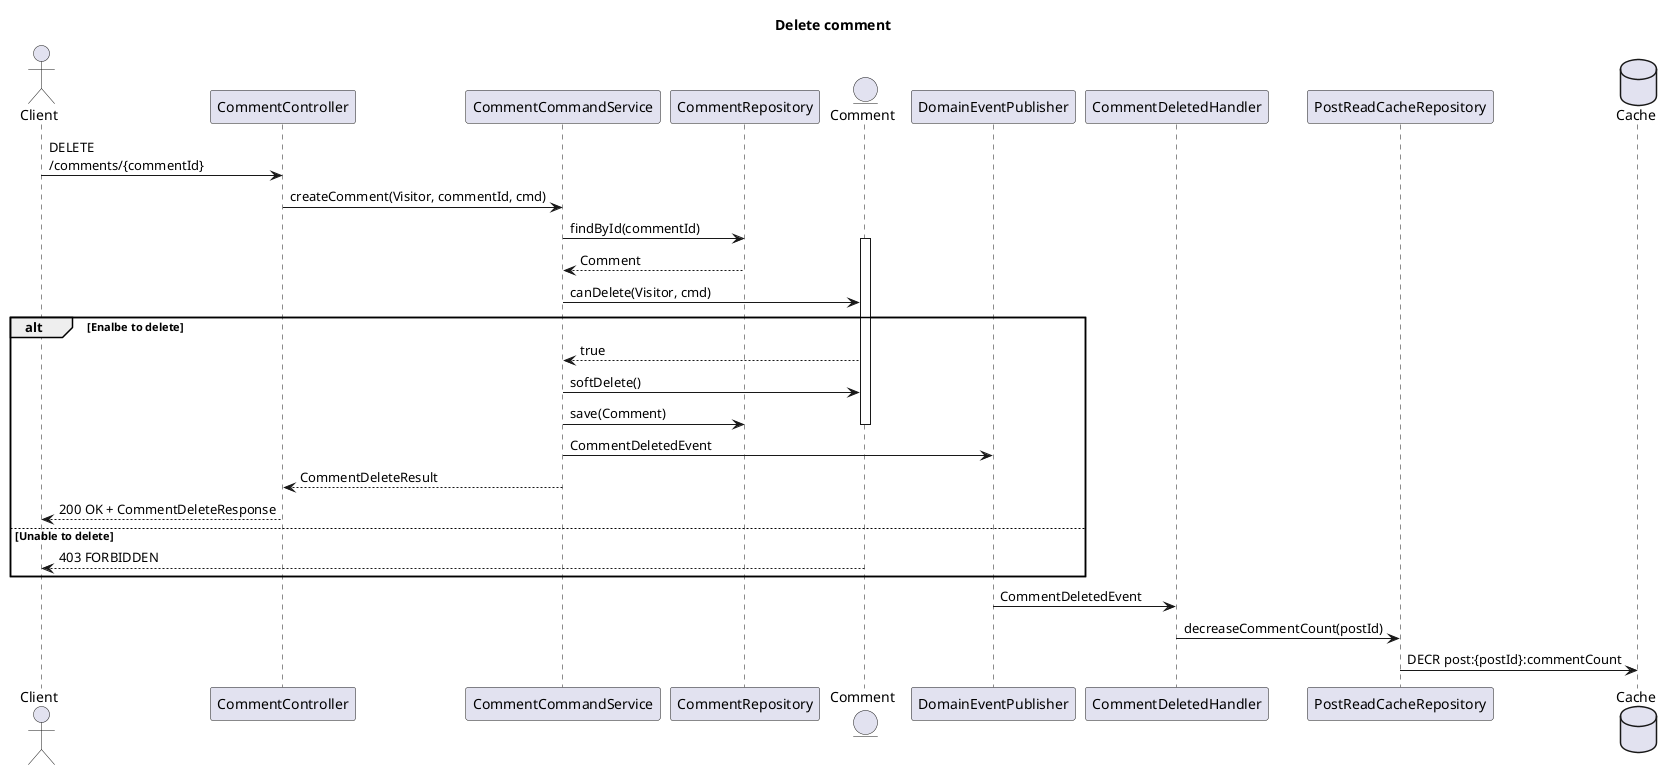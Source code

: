 @startuml deleteCommentSeq
title Delete comment

actor Client
participant CommentController
participant CommentCommandService
participant CommentRepository
entity      Comment
participant DomainEventPublisher
participant CommentDeletedHandler
participant PostReadCacheRepository
database Cache

Client -> CommentController : DELETE\n/comments/{commentId}
'--- Controller
CommentController -> CommentCommandService : createComment(Visitor, commentId, cmd)
'--- Service
CommentCommandService -> CommentRepository : findById(commentId)
'--- Repository
activate Comment
CommentRepository --> CommentCommandService : Comment
CommentCommandService -> Comment : canDelete(Visitor, cmd)
alt Enalbe to delete
Comment --> CommentCommandService : true

CommentCommandService -> Comment : softDelete()
CommentCommandService -> CommentRepository : save(Comment)
deactivate Comment

'--- Event
CommentCommandService -> DomainEventPublisher : CommentDeletedEvent


CommentCommandService --> CommentController : CommentDeleteResult
CommentController --> Client :  200 OK + CommentDeleteResponse
else Unable to delete
Comment --> Client : 403 FORBIDDEN
end

DomainEventPublisher -> CommentDeletedHandler : CommentDeletedEvent
CommentDeletedHandler -> PostReadCacheRepository : decreaseCommentCount(postId)
PostReadCacheRepository -> Cache : DECR post:{postId}:commentCount

@enduml
